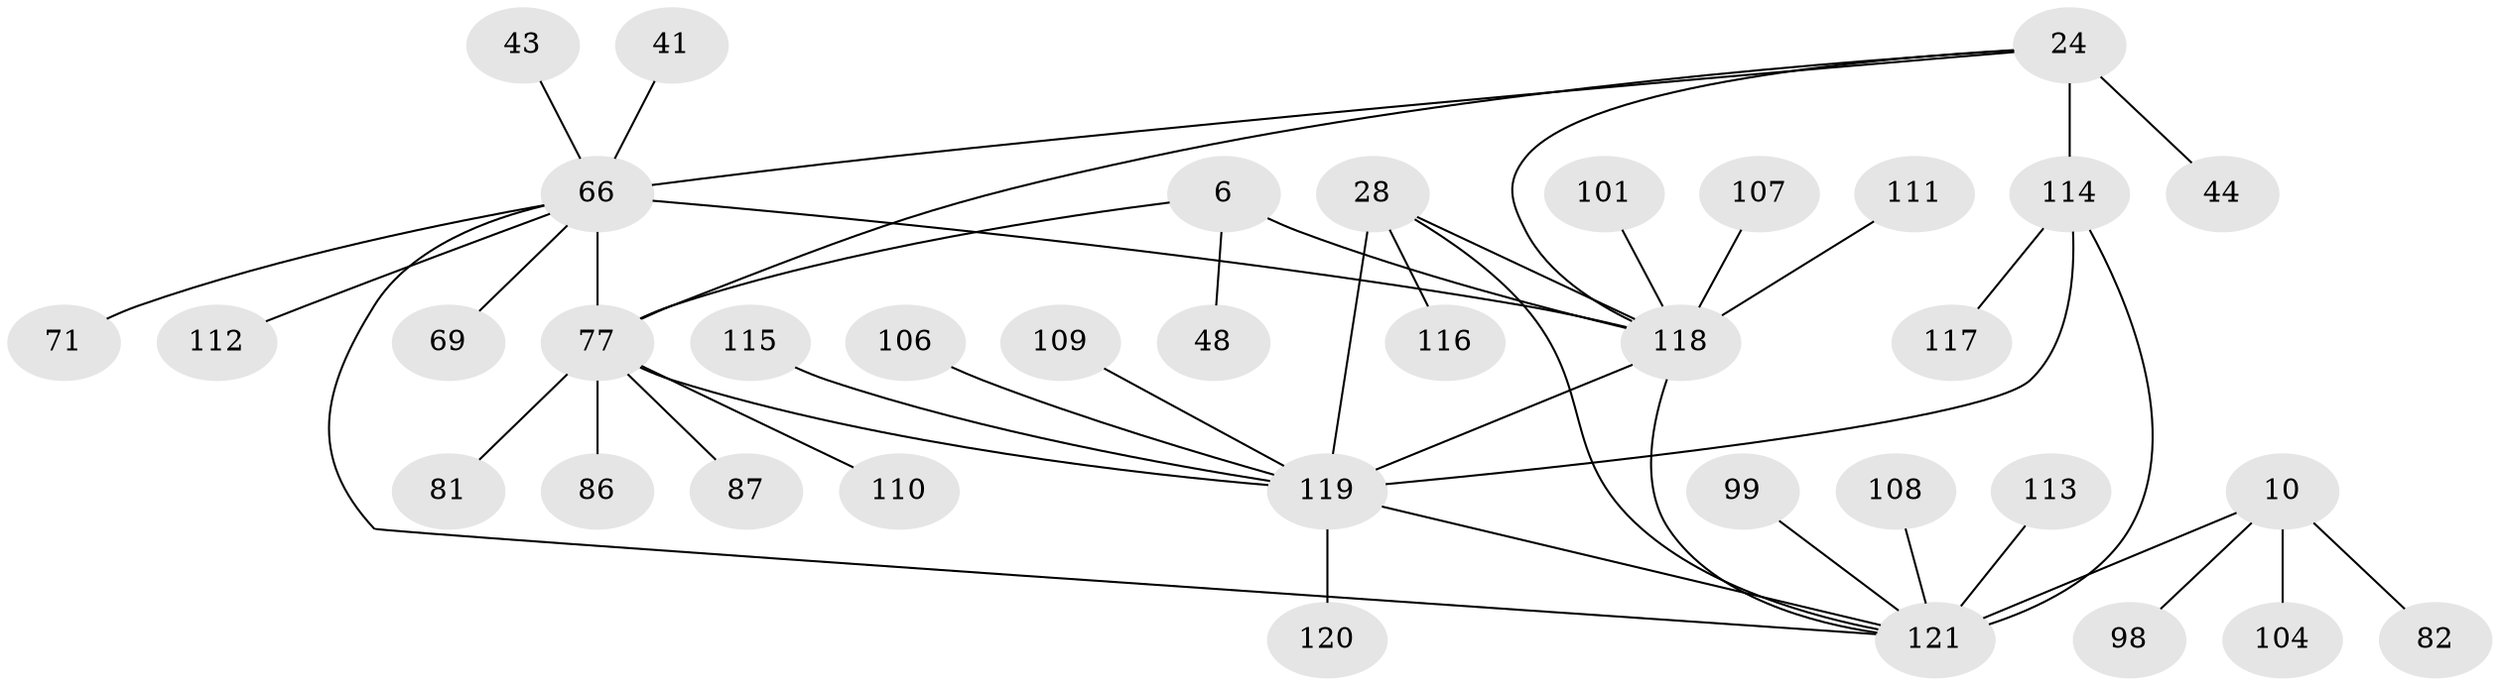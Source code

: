 // original degree distribution, {11: 0.01652892561983471, 8: 0.049586776859504134, 10: 0.04132231404958678, 6: 0.04132231404958678, 7: 0.03305785123966942, 9: 0.024793388429752067, 14: 0.01652892561983471, 13: 0.008264462809917356, 5: 0.01652892561983471, 1: 0.5702479338842975, 3: 0.04132231404958678, 2: 0.12396694214876033, 4: 0.01652892561983471}
// Generated by graph-tools (version 1.1) at 2025/58/03/04/25 21:58:53]
// undirected, 36 vertices, 45 edges
graph export_dot {
graph [start="1"]
  node [color=gray90,style=filled];
  6 [super="+5"];
  10 [super="+9"];
  24 [super="+21+22"];
  28 [super="+27"];
  41;
  43;
  44;
  48;
  66 [super="+59+16+32"];
  69;
  71;
  77 [super="+76+18+37+42+17+49+72+67+73"];
  81;
  82;
  86;
  87;
  98;
  99;
  101;
  104;
  106;
  107;
  108 [super="+91"];
  109 [super="+51"];
  110 [super="+50"];
  111;
  112;
  113;
  114 [super="+64+74"];
  115;
  116;
  117 [super="+96"];
  118 [super="+58+100+3+4+31+35+40+105+63+79+83+90"];
  119 [super="+84+62+88+89+30+78+92+93+102+103"];
  120;
  121 [super="+97+60+57+61+65+68+70+75+94+95"];
  6 -- 48;
  6 -- 118 [weight=9];
  6 -- 77;
  10 -- 82;
  10 -- 98;
  10 -- 104;
  10 -- 121 [weight=8];
  24 -- 77;
  24 -- 118;
  24 -- 114 [weight=8];
  24 -- 66;
  24 -- 44;
  28 -- 116;
  28 -- 119 [weight=8];
  28 -- 121;
  28 -- 118;
  41 -- 66;
  43 -- 66;
  66 -- 77 [weight=10];
  66 -- 69;
  66 -- 71;
  66 -- 112;
  66 -- 118;
  66 -- 121 [weight=3];
  77 -- 110;
  77 -- 87;
  77 -- 119;
  77 -- 81;
  77 -- 86;
  99 -- 121;
  101 -- 118;
  106 -- 119;
  107 -- 118;
  108 -- 121;
  109 -- 119;
  111 -- 118;
  113 -- 121;
  114 -- 117;
  114 -- 119;
  114 -- 121;
  115 -- 119;
  118 -- 119 [weight=3];
  118 -- 121 [weight=2];
  119 -- 120;
  119 -- 121 [weight=2];
}
